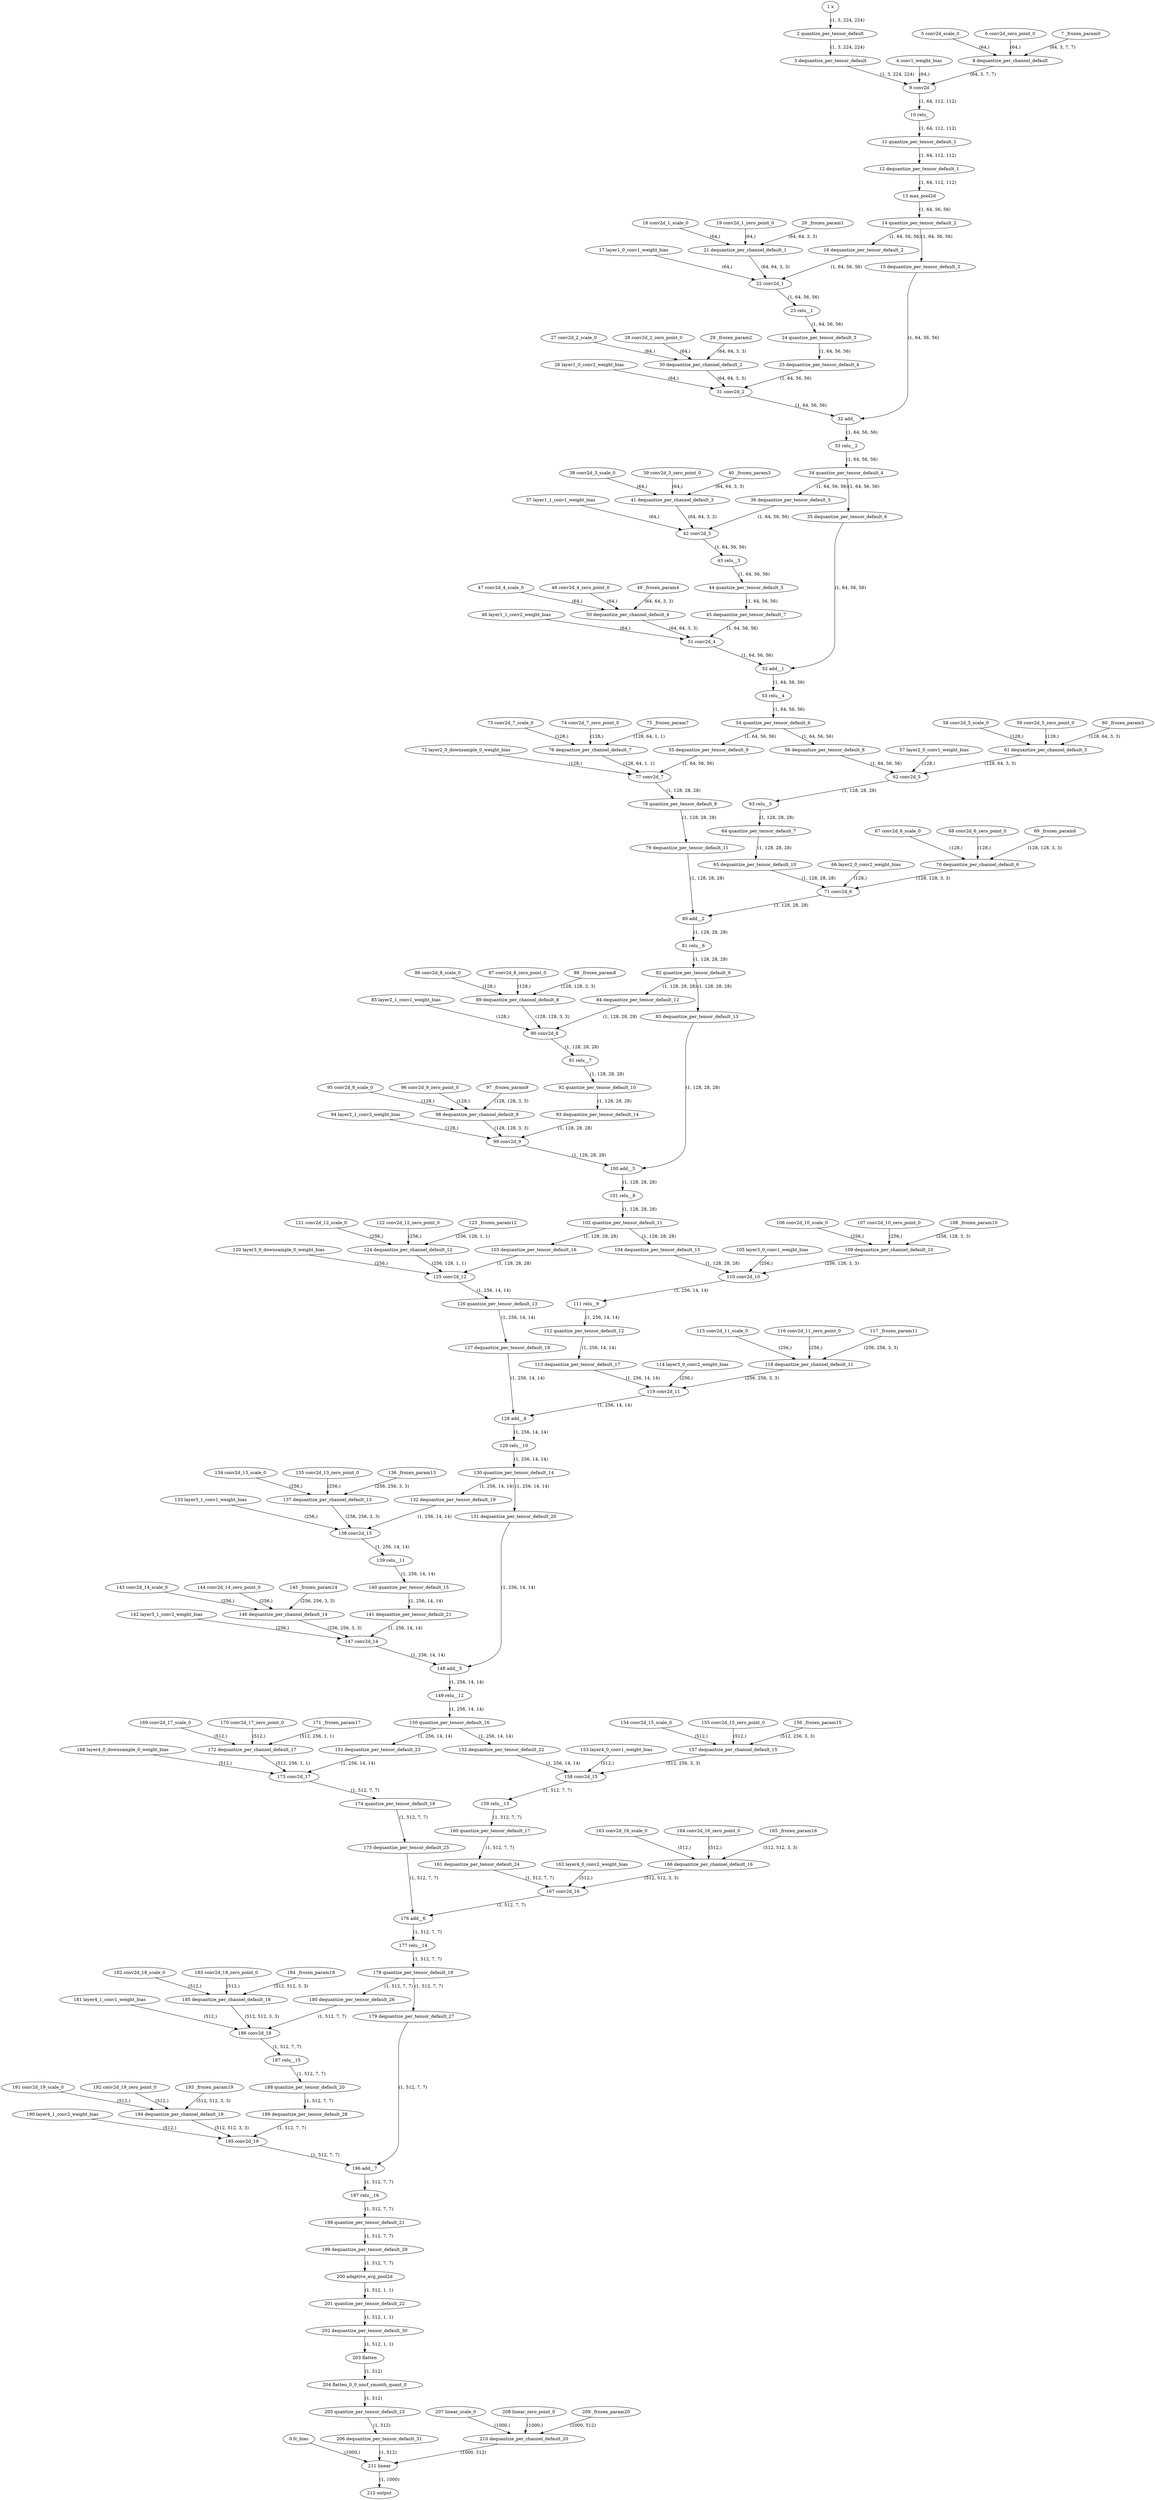 strict digraph  {
"0 fc_bias" [id=0, type=get_attr];
"1 x" [id=1, type=input];
"2 quantize_per_tensor_default" [id=2, type=quantize_per_tensor];
"3 dequantize_per_tensor_default" [id=3, type=dequantize_per_tensor];
"4 conv1_weight_bias" [id=4, type=get_attr];
"5 conv2d_scale_0" [id=5, type=get_attr];
"6 conv2d_zero_point_0" [id=6, type=get_attr];
"7 _frozen_param0" [id=7, type=get_attr];
"8 dequantize_per_channel_default" [id=8, type=dequantize_per_channel];
"9 conv2d" [id=9, type=conv2d];
"10 relu_" [id=10, type=relu_];
"11 quantize_per_tensor_default_1" [id=11, type=quantize_per_tensor];
"12 dequantize_per_tensor_default_1" [id=12, type=dequantize_per_tensor];
"13 max_pool2d" [id=13, type=max_pool2d];
"14 quantize_per_tensor_default_2" [id=14, type=quantize_per_tensor];
"15 dequantize_per_tensor_default_3" [id=15, type=dequantize_per_tensor];
"16 dequantize_per_tensor_default_2" [id=16, type=dequantize_per_tensor];
"17 layer1_0_conv1_weight_bias" [id=17, type=get_attr];
"18 conv2d_1_scale_0" [id=18, type=get_attr];
"19 conv2d_1_zero_point_0" [id=19, type=get_attr];
"20 _frozen_param1" [id=20, type=get_attr];
"21 dequantize_per_channel_default_1" [id=21, type=dequantize_per_channel];
"22 conv2d_1" [id=22, type=conv2d];
"23 relu__1" [id=23, type=relu_];
"24 quantize_per_tensor_default_3" [id=24, type=quantize_per_tensor];
"25 dequantize_per_tensor_default_4" [id=25, type=dequantize_per_tensor];
"26 layer1_0_conv2_weight_bias" [id=26, type=get_attr];
"27 conv2d_2_scale_0" [id=27, type=get_attr];
"28 conv2d_2_zero_point_0" [id=28, type=get_attr];
"29 _frozen_param2" [id=29, type=get_attr];
"30 dequantize_per_channel_default_2" [id=30, type=dequantize_per_channel];
"31 conv2d_2" [id=31, type=conv2d];
"32 add_" [id=32, type=add_];
"33 relu__2" [id=33, type=relu_];
"34 quantize_per_tensor_default_4" [id=34, type=quantize_per_tensor];
"35 dequantize_per_tensor_default_6" [id=35, type=dequantize_per_tensor];
"36 dequantize_per_tensor_default_5" [id=36, type=dequantize_per_tensor];
"37 layer1_1_conv1_weight_bias" [id=37, type=get_attr];
"38 conv2d_3_scale_0" [id=38, type=get_attr];
"39 conv2d_3_zero_point_0" [id=39, type=get_attr];
"40 _frozen_param3" [id=40, type=get_attr];
"41 dequantize_per_channel_default_3" [id=41, type=dequantize_per_channel];
"42 conv2d_3" [id=42, type=conv2d];
"43 relu__3" [id=43, type=relu_];
"44 quantize_per_tensor_default_5" [id=44, type=quantize_per_tensor];
"45 dequantize_per_tensor_default_7" [id=45, type=dequantize_per_tensor];
"46 layer1_1_conv2_weight_bias" [id=46, type=get_attr];
"47 conv2d_4_scale_0" [id=47, type=get_attr];
"48 conv2d_4_zero_point_0" [id=48, type=get_attr];
"49 _frozen_param4" [id=49, type=get_attr];
"50 dequantize_per_channel_default_4" [id=50, type=dequantize_per_channel];
"51 conv2d_4" [id=51, type=conv2d];
"52 add__1" [id=52, type=add_];
"53 relu__4" [id=53, type=relu_];
"54 quantize_per_tensor_default_6" [id=54, type=quantize_per_tensor];
"55 dequantize_per_tensor_default_9" [id=55, type=dequantize_per_tensor];
"56 dequantize_per_tensor_default_8" [id=56, type=dequantize_per_tensor];
"57 layer2_0_conv1_weight_bias" [id=57, type=get_attr];
"58 conv2d_5_scale_0" [id=58, type=get_attr];
"59 conv2d_5_zero_point_0" [id=59, type=get_attr];
"60 _frozen_param5" [id=60, type=get_attr];
"61 dequantize_per_channel_default_5" [id=61, type=dequantize_per_channel];
"62 conv2d_5" [id=62, type=conv2d];
"63 relu__5" [id=63, type=relu_];
"64 quantize_per_tensor_default_7" [id=64, type=quantize_per_tensor];
"65 dequantize_per_tensor_default_10" [id=65, type=dequantize_per_tensor];
"66 layer2_0_conv2_weight_bias" [id=66, type=get_attr];
"67 conv2d_6_scale_0" [id=67, type=get_attr];
"68 conv2d_6_zero_point_0" [id=68, type=get_attr];
"69 _frozen_param6" [id=69, type=get_attr];
"70 dequantize_per_channel_default_6" [id=70, type=dequantize_per_channel];
"71 conv2d_6" [id=71, type=conv2d];
"72 layer2_0_downsample_0_weight_bias" [id=72, type=get_attr];
"73 conv2d_7_scale_0" [id=73, type=get_attr];
"74 conv2d_7_zero_point_0" [id=74, type=get_attr];
"75 _frozen_param7" [id=75, type=get_attr];
"76 dequantize_per_channel_default_7" [id=76, type=dequantize_per_channel];
"77 conv2d_7" [id=77, type=conv2d];
"78 quantize_per_tensor_default_8" [id=78, type=quantize_per_tensor];
"79 dequantize_per_tensor_default_11" [id=79, type=dequantize_per_tensor];
"80 add__2" [id=80, type=add_];
"81 relu__6" [id=81, type=relu_];
"82 quantize_per_tensor_default_9" [id=82, type=quantize_per_tensor];
"83 dequantize_per_tensor_default_13" [id=83, type=dequantize_per_tensor];
"84 dequantize_per_tensor_default_12" [id=84, type=dequantize_per_tensor];
"85 layer2_1_conv1_weight_bias" [id=85, type=get_attr];
"86 conv2d_8_scale_0" [id=86, type=get_attr];
"87 conv2d_8_zero_point_0" [id=87, type=get_attr];
"88 _frozen_param8" [id=88, type=get_attr];
"89 dequantize_per_channel_default_8" [id=89, type=dequantize_per_channel];
"90 conv2d_8" [id=90, type=conv2d];
"91 relu__7" [id=91, type=relu_];
"92 quantize_per_tensor_default_10" [id=92, type=quantize_per_tensor];
"93 dequantize_per_tensor_default_14" [id=93, type=dequantize_per_tensor];
"94 layer2_1_conv2_weight_bias" [id=94, type=get_attr];
"95 conv2d_9_scale_0" [id=95, type=get_attr];
"96 conv2d_9_zero_point_0" [id=96, type=get_attr];
"97 _frozen_param9" [id=97, type=get_attr];
"98 dequantize_per_channel_default_9" [id=98, type=dequantize_per_channel];
"99 conv2d_9" [id=99, type=conv2d];
"100 add__3" [id=100, type=add_];
"101 relu__8" [id=101, type=relu_];
"102 quantize_per_tensor_default_11" [id=102, type=quantize_per_tensor];
"103 dequantize_per_tensor_default_16" [id=103, type=dequantize_per_tensor];
"104 dequantize_per_tensor_default_15" [id=104, type=dequantize_per_tensor];
"105 layer3_0_conv1_weight_bias" [id=105, type=get_attr];
"106 conv2d_10_scale_0" [id=106, type=get_attr];
"107 conv2d_10_zero_point_0" [id=107, type=get_attr];
"108 _frozen_param10" [id=108, type=get_attr];
"109 dequantize_per_channel_default_10" [id=109, type=dequantize_per_channel];
"110 conv2d_10" [id=110, type=conv2d];
"111 relu__9" [id=111, type=relu_];
"112 quantize_per_tensor_default_12" [id=112, type=quantize_per_tensor];
"113 dequantize_per_tensor_default_17" [id=113, type=dequantize_per_tensor];
"114 layer3_0_conv2_weight_bias" [id=114, type=get_attr];
"115 conv2d_11_scale_0" [id=115, type=get_attr];
"116 conv2d_11_zero_point_0" [id=116, type=get_attr];
"117 _frozen_param11" [id=117, type=get_attr];
"118 dequantize_per_channel_default_11" [id=118, type=dequantize_per_channel];
"119 conv2d_11" [id=119, type=conv2d];
"120 layer3_0_downsample_0_weight_bias" [id=120, type=get_attr];
"121 conv2d_12_scale_0" [id=121, type=get_attr];
"122 conv2d_12_zero_point_0" [id=122, type=get_attr];
"123 _frozen_param12" [id=123, type=get_attr];
"124 dequantize_per_channel_default_12" [id=124, type=dequantize_per_channel];
"125 conv2d_12" [id=125, type=conv2d];
"126 quantize_per_tensor_default_13" [id=126, type=quantize_per_tensor];
"127 dequantize_per_tensor_default_18" [id=127, type=dequantize_per_tensor];
"128 add__4" [id=128, type=add_];
"129 relu__10" [id=129, type=relu_];
"130 quantize_per_tensor_default_14" [id=130, type=quantize_per_tensor];
"131 dequantize_per_tensor_default_20" [id=131, type=dequantize_per_tensor];
"132 dequantize_per_tensor_default_19" [id=132, type=dequantize_per_tensor];
"133 layer3_1_conv1_weight_bias" [id=133, type=get_attr];
"134 conv2d_13_scale_0" [id=134, type=get_attr];
"135 conv2d_13_zero_point_0" [id=135, type=get_attr];
"136 _frozen_param13" [id=136, type=get_attr];
"137 dequantize_per_channel_default_13" [id=137, type=dequantize_per_channel];
"138 conv2d_13" [id=138, type=conv2d];
"139 relu__11" [id=139, type=relu_];
"140 quantize_per_tensor_default_15" [id=140, type=quantize_per_tensor];
"141 dequantize_per_tensor_default_21" [id=141, type=dequantize_per_tensor];
"142 layer3_1_conv2_weight_bias" [id=142, type=get_attr];
"143 conv2d_14_scale_0" [id=143, type=get_attr];
"144 conv2d_14_zero_point_0" [id=144, type=get_attr];
"145 _frozen_param14" [id=145, type=get_attr];
"146 dequantize_per_channel_default_14" [id=146, type=dequantize_per_channel];
"147 conv2d_14" [id=147, type=conv2d];
"148 add__5" [id=148, type=add_];
"149 relu__12" [id=149, type=relu_];
"150 quantize_per_tensor_default_16" [id=150, type=quantize_per_tensor];
"151 dequantize_per_tensor_default_23" [id=151, type=dequantize_per_tensor];
"152 dequantize_per_tensor_default_22" [id=152, type=dequantize_per_tensor];
"153 layer4_0_conv1_weight_bias" [id=153, type=get_attr];
"154 conv2d_15_scale_0" [id=154, type=get_attr];
"155 conv2d_15_zero_point_0" [id=155, type=get_attr];
"156 _frozen_param15" [id=156, type=get_attr];
"157 dequantize_per_channel_default_15" [id=157, type=dequantize_per_channel];
"158 conv2d_15" [id=158, type=conv2d];
"159 relu__13" [id=159, type=relu_];
"160 quantize_per_tensor_default_17" [id=160, type=quantize_per_tensor];
"161 dequantize_per_tensor_default_24" [id=161, type=dequantize_per_tensor];
"162 layer4_0_conv2_weight_bias" [id=162, type=get_attr];
"163 conv2d_16_scale_0" [id=163, type=get_attr];
"164 conv2d_16_zero_point_0" [id=164, type=get_attr];
"165 _frozen_param16" [id=165, type=get_attr];
"166 dequantize_per_channel_default_16" [id=166, type=dequantize_per_channel];
"167 conv2d_16" [id=167, type=conv2d];
"168 layer4_0_downsample_0_weight_bias" [id=168, type=get_attr];
"169 conv2d_17_scale_0" [id=169, type=get_attr];
"170 conv2d_17_zero_point_0" [id=170, type=get_attr];
"171 _frozen_param17" [id=171, type=get_attr];
"172 dequantize_per_channel_default_17" [id=172, type=dequantize_per_channel];
"173 conv2d_17" [id=173, type=conv2d];
"174 quantize_per_tensor_default_18" [id=174, type=quantize_per_tensor];
"175 dequantize_per_tensor_default_25" [id=175, type=dequantize_per_tensor];
"176 add__6" [id=176, type=add_];
"177 relu__14" [id=177, type=relu_];
"178 quantize_per_tensor_default_19" [id=178, type=quantize_per_tensor];
"179 dequantize_per_tensor_default_27" [id=179, type=dequantize_per_tensor];
"180 dequantize_per_tensor_default_26" [id=180, type=dequantize_per_tensor];
"181 layer4_1_conv1_weight_bias" [id=181, type=get_attr];
"182 conv2d_18_scale_0" [id=182, type=get_attr];
"183 conv2d_18_zero_point_0" [id=183, type=get_attr];
"184 _frozen_param18" [id=184, type=get_attr];
"185 dequantize_per_channel_default_18" [id=185, type=dequantize_per_channel];
"186 conv2d_18" [id=186, type=conv2d];
"187 relu__15" [id=187, type=relu_];
"188 quantize_per_tensor_default_20" [id=188, type=quantize_per_tensor];
"189 dequantize_per_tensor_default_28" [id=189, type=dequantize_per_tensor];
"190 layer4_1_conv2_weight_bias" [id=190, type=get_attr];
"191 conv2d_19_scale_0" [id=191, type=get_attr];
"192 conv2d_19_zero_point_0" [id=192, type=get_attr];
"193 _frozen_param19" [id=193, type=get_attr];
"194 dequantize_per_channel_default_19" [id=194, type=dequantize_per_channel];
"195 conv2d_19" [id=195, type=conv2d];
"196 add__7" [id=196, type=add_];
"197 relu__16" [id=197, type=relu_];
"198 quantize_per_tensor_default_21" [id=198, type=quantize_per_tensor];
"199 dequantize_per_tensor_default_29" [id=199, type=dequantize_per_tensor];
"200 adaptive_avg_pool2d" [id=200, type=adaptive_avg_pool2d];
"201 quantize_per_tensor_default_22" [id=201, type=quantize_per_tensor];
"202 dequantize_per_tensor_default_30" [id=202, type=dequantize_per_tensor];
"203 flatten" [id=203, type=flatten];
"204 flatten_0_0_nncf_smooth_quant_0" [id=204, type=call_module];
"205 quantize_per_tensor_default_23" [id=205, type=quantize_per_tensor];
"206 dequantize_per_tensor_default_31" [id=206, type=dequantize_per_tensor];
"207 linear_scale_0" [id=207, type=get_attr];
"208 linear_zero_point_0" [id=208, type=get_attr];
"209 _frozen_param20" [id=209, type=get_attr];
"210 dequantize_per_channel_default_20" [id=210, type=dequantize_per_channel];
"211 linear" [id=211, type=linear];
"212 output" [id=212, type=output];
"0 fc_bias" -> "211 linear"  [label="(1000,)", style=solid];
"1 x" -> "2 quantize_per_tensor_default"  [label="(1, 3, 224, 224)", style=solid];
"2 quantize_per_tensor_default" -> "3 dequantize_per_tensor_default"  [label="(1, 3, 224, 224)", style=solid];
"3 dequantize_per_tensor_default" -> "9 conv2d"  [label="(1, 3, 224, 224)", style=solid];
"4 conv1_weight_bias" -> "9 conv2d"  [label="(64,)", style=solid];
"5 conv2d_scale_0" -> "8 dequantize_per_channel_default"  [label="(64,)", style=solid];
"6 conv2d_zero_point_0" -> "8 dequantize_per_channel_default"  [label="(64,)", style=solid];
"7 _frozen_param0" -> "8 dequantize_per_channel_default"  [label="(64, 3, 7, 7)", style=solid];
"8 dequantize_per_channel_default" -> "9 conv2d"  [label="(64, 3, 7, 7)", style=solid];
"9 conv2d" -> "10 relu_"  [label="(1, 64, 112, 112)", style=solid];
"10 relu_" -> "11 quantize_per_tensor_default_1"  [label="(1, 64, 112, 112)", style=solid];
"11 quantize_per_tensor_default_1" -> "12 dequantize_per_tensor_default_1"  [label="(1, 64, 112, 112)", style=solid];
"12 dequantize_per_tensor_default_1" -> "13 max_pool2d"  [label="(1, 64, 112, 112)", style=solid];
"13 max_pool2d" -> "14 quantize_per_tensor_default_2"  [label="(1, 64, 56, 56)", style=solid];
"14 quantize_per_tensor_default_2" -> "15 dequantize_per_tensor_default_3"  [label="(1, 64, 56, 56)", style=solid];
"14 quantize_per_tensor_default_2" -> "16 dequantize_per_tensor_default_2"  [label="(1, 64, 56, 56)", style=solid];
"15 dequantize_per_tensor_default_3" -> "32 add_"  [label="(1, 64, 56, 56)", style=solid];
"16 dequantize_per_tensor_default_2" -> "22 conv2d_1"  [label="(1, 64, 56, 56)", style=solid];
"17 layer1_0_conv1_weight_bias" -> "22 conv2d_1"  [label="(64,)", style=solid];
"18 conv2d_1_scale_0" -> "21 dequantize_per_channel_default_1"  [label="(64,)", style=solid];
"19 conv2d_1_zero_point_0" -> "21 dequantize_per_channel_default_1"  [label="(64,)", style=solid];
"20 _frozen_param1" -> "21 dequantize_per_channel_default_1"  [label="(64, 64, 3, 3)", style=solid];
"21 dequantize_per_channel_default_1" -> "22 conv2d_1"  [label="(64, 64, 3, 3)", style=solid];
"22 conv2d_1" -> "23 relu__1"  [label="(1, 64, 56, 56)", style=solid];
"23 relu__1" -> "24 quantize_per_tensor_default_3"  [label="(1, 64, 56, 56)", style=solid];
"24 quantize_per_tensor_default_3" -> "25 dequantize_per_tensor_default_4"  [label="(1, 64, 56, 56)", style=solid];
"25 dequantize_per_tensor_default_4" -> "31 conv2d_2"  [label="(1, 64, 56, 56)", style=solid];
"26 layer1_0_conv2_weight_bias" -> "31 conv2d_2"  [label="(64,)", style=solid];
"27 conv2d_2_scale_0" -> "30 dequantize_per_channel_default_2"  [label="(64,)", style=solid];
"28 conv2d_2_zero_point_0" -> "30 dequantize_per_channel_default_2"  [label="(64,)", style=solid];
"29 _frozen_param2" -> "30 dequantize_per_channel_default_2"  [label="(64, 64, 3, 3)", style=solid];
"30 dequantize_per_channel_default_2" -> "31 conv2d_2"  [label="(64, 64, 3, 3)", style=solid];
"31 conv2d_2" -> "32 add_"  [label="(1, 64, 56, 56)", style=solid];
"32 add_" -> "33 relu__2"  [label="(1, 64, 56, 56)", style=solid];
"33 relu__2" -> "34 quantize_per_tensor_default_4"  [label="(1, 64, 56, 56)", style=solid];
"34 quantize_per_tensor_default_4" -> "35 dequantize_per_tensor_default_6"  [label="(1, 64, 56, 56)", style=solid];
"34 quantize_per_tensor_default_4" -> "36 dequantize_per_tensor_default_5"  [label="(1, 64, 56, 56)", style=solid];
"35 dequantize_per_tensor_default_6" -> "52 add__1"  [label="(1, 64, 56, 56)", style=solid];
"36 dequantize_per_tensor_default_5" -> "42 conv2d_3"  [label="(1, 64, 56, 56)", style=solid];
"37 layer1_1_conv1_weight_bias" -> "42 conv2d_3"  [label="(64,)", style=solid];
"38 conv2d_3_scale_0" -> "41 dequantize_per_channel_default_3"  [label="(64,)", style=solid];
"39 conv2d_3_zero_point_0" -> "41 dequantize_per_channel_default_3"  [label="(64,)", style=solid];
"40 _frozen_param3" -> "41 dequantize_per_channel_default_3"  [label="(64, 64, 3, 3)", style=solid];
"41 dequantize_per_channel_default_3" -> "42 conv2d_3"  [label="(64, 64, 3, 3)", style=solid];
"42 conv2d_3" -> "43 relu__3"  [label="(1, 64, 56, 56)", style=solid];
"43 relu__3" -> "44 quantize_per_tensor_default_5"  [label="(1, 64, 56, 56)", style=solid];
"44 quantize_per_tensor_default_5" -> "45 dequantize_per_tensor_default_7"  [label="(1, 64, 56, 56)", style=solid];
"45 dequantize_per_tensor_default_7" -> "51 conv2d_4"  [label="(1, 64, 56, 56)", style=solid];
"46 layer1_1_conv2_weight_bias" -> "51 conv2d_4"  [label="(64,)", style=solid];
"47 conv2d_4_scale_0" -> "50 dequantize_per_channel_default_4"  [label="(64,)", style=solid];
"48 conv2d_4_zero_point_0" -> "50 dequantize_per_channel_default_4"  [label="(64,)", style=solid];
"49 _frozen_param4" -> "50 dequantize_per_channel_default_4"  [label="(64, 64, 3, 3)", style=solid];
"50 dequantize_per_channel_default_4" -> "51 conv2d_4"  [label="(64, 64, 3, 3)", style=solid];
"51 conv2d_4" -> "52 add__1"  [label="(1, 64, 56, 56)", style=solid];
"52 add__1" -> "53 relu__4"  [label="(1, 64, 56, 56)", style=solid];
"53 relu__4" -> "54 quantize_per_tensor_default_6"  [label="(1, 64, 56, 56)", style=solid];
"54 quantize_per_tensor_default_6" -> "55 dequantize_per_tensor_default_9"  [label="(1, 64, 56, 56)", style=solid];
"54 quantize_per_tensor_default_6" -> "56 dequantize_per_tensor_default_8"  [label="(1, 64, 56, 56)", style=solid];
"55 dequantize_per_tensor_default_9" -> "77 conv2d_7"  [label="(1, 64, 56, 56)", style=solid];
"56 dequantize_per_tensor_default_8" -> "62 conv2d_5"  [label="(1, 64, 56, 56)", style=solid];
"57 layer2_0_conv1_weight_bias" -> "62 conv2d_5"  [label="(128,)", style=solid];
"58 conv2d_5_scale_0" -> "61 dequantize_per_channel_default_5"  [label="(128,)", style=solid];
"59 conv2d_5_zero_point_0" -> "61 dequantize_per_channel_default_5"  [label="(128,)", style=solid];
"60 _frozen_param5" -> "61 dequantize_per_channel_default_5"  [label="(128, 64, 3, 3)", style=solid];
"61 dequantize_per_channel_default_5" -> "62 conv2d_5"  [label="(128, 64, 3, 3)", style=solid];
"62 conv2d_5" -> "63 relu__5"  [label="(1, 128, 28, 28)", style=solid];
"63 relu__5" -> "64 quantize_per_tensor_default_7"  [label="(1, 128, 28, 28)", style=solid];
"64 quantize_per_tensor_default_7" -> "65 dequantize_per_tensor_default_10"  [label="(1, 128, 28, 28)", style=solid];
"65 dequantize_per_tensor_default_10" -> "71 conv2d_6"  [label="(1, 128, 28, 28)", style=solid];
"66 layer2_0_conv2_weight_bias" -> "71 conv2d_6"  [label="(128,)", style=solid];
"67 conv2d_6_scale_0" -> "70 dequantize_per_channel_default_6"  [label="(128,)", style=solid];
"68 conv2d_6_zero_point_0" -> "70 dequantize_per_channel_default_6"  [label="(128,)", style=solid];
"69 _frozen_param6" -> "70 dequantize_per_channel_default_6"  [label="(128, 128, 3, 3)", style=solid];
"70 dequantize_per_channel_default_6" -> "71 conv2d_6"  [label="(128, 128, 3, 3)", style=solid];
"71 conv2d_6" -> "80 add__2"  [label="(1, 128, 28, 28)", style=solid];
"72 layer2_0_downsample_0_weight_bias" -> "77 conv2d_7"  [label="(128,)", style=solid];
"73 conv2d_7_scale_0" -> "76 dequantize_per_channel_default_7"  [label="(128,)", style=solid];
"74 conv2d_7_zero_point_0" -> "76 dequantize_per_channel_default_7"  [label="(128,)", style=solid];
"75 _frozen_param7" -> "76 dequantize_per_channel_default_7"  [label="(128, 64, 1, 1)", style=solid];
"76 dequantize_per_channel_default_7" -> "77 conv2d_7"  [label="(128, 64, 1, 1)", style=solid];
"77 conv2d_7" -> "78 quantize_per_tensor_default_8"  [label="(1, 128, 28, 28)", style=solid];
"78 quantize_per_tensor_default_8" -> "79 dequantize_per_tensor_default_11"  [label="(1, 128, 28, 28)", style=solid];
"79 dequantize_per_tensor_default_11" -> "80 add__2"  [label="(1, 128, 28, 28)", style=solid];
"80 add__2" -> "81 relu__6"  [label="(1, 128, 28, 28)", style=solid];
"81 relu__6" -> "82 quantize_per_tensor_default_9"  [label="(1, 128, 28, 28)", style=solid];
"82 quantize_per_tensor_default_9" -> "83 dequantize_per_tensor_default_13"  [label="(1, 128, 28, 28)", style=solid];
"82 quantize_per_tensor_default_9" -> "84 dequantize_per_tensor_default_12"  [label="(1, 128, 28, 28)", style=solid];
"83 dequantize_per_tensor_default_13" -> "100 add__3"  [label="(1, 128, 28, 28)", style=solid];
"84 dequantize_per_tensor_default_12" -> "90 conv2d_8"  [label="(1, 128, 28, 28)", style=solid];
"85 layer2_1_conv1_weight_bias" -> "90 conv2d_8"  [label="(128,)", style=solid];
"86 conv2d_8_scale_0" -> "89 dequantize_per_channel_default_8"  [label="(128,)", style=solid];
"87 conv2d_8_zero_point_0" -> "89 dequantize_per_channel_default_8"  [label="(128,)", style=solid];
"88 _frozen_param8" -> "89 dequantize_per_channel_default_8"  [label="(128, 128, 3, 3)", style=solid];
"89 dequantize_per_channel_default_8" -> "90 conv2d_8"  [label="(128, 128, 3, 3)", style=solid];
"90 conv2d_8" -> "91 relu__7"  [label="(1, 128, 28, 28)", style=solid];
"91 relu__7" -> "92 quantize_per_tensor_default_10"  [label="(1, 128, 28, 28)", style=solid];
"92 quantize_per_tensor_default_10" -> "93 dequantize_per_tensor_default_14"  [label="(1, 128, 28, 28)", style=solid];
"93 dequantize_per_tensor_default_14" -> "99 conv2d_9"  [label="(1, 128, 28, 28)", style=solid];
"94 layer2_1_conv2_weight_bias" -> "99 conv2d_9"  [label="(128,)", style=solid];
"95 conv2d_9_scale_0" -> "98 dequantize_per_channel_default_9"  [label="(128,)", style=solid];
"96 conv2d_9_zero_point_0" -> "98 dequantize_per_channel_default_9"  [label="(128,)", style=solid];
"97 _frozen_param9" -> "98 dequantize_per_channel_default_9"  [label="(128, 128, 3, 3)", style=solid];
"98 dequantize_per_channel_default_9" -> "99 conv2d_9"  [label="(128, 128, 3, 3)", style=solid];
"99 conv2d_9" -> "100 add__3"  [label="(1, 128, 28, 28)", style=solid];
"100 add__3" -> "101 relu__8"  [label="(1, 128, 28, 28)", style=solid];
"101 relu__8" -> "102 quantize_per_tensor_default_11"  [label="(1, 128, 28, 28)", style=solid];
"102 quantize_per_tensor_default_11" -> "103 dequantize_per_tensor_default_16"  [label="(1, 128, 28, 28)", style=solid];
"102 quantize_per_tensor_default_11" -> "104 dequantize_per_tensor_default_15"  [label="(1, 128, 28, 28)", style=solid];
"103 dequantize_per_tensor_default_16" -> "125 conv2d_12"  [label="(1, 128, 28, 28)", style=solid];
"104 dequantize_per_tensor_default_15" -> "110 conv2d_10"  [label="(1, 128, 28, 28)", style=solid];
"105 layer3_0_conv1_weight_bias" -> "110 conv2d_10"  [label="(256,)", style=solid];
"106 conv2d_10_scale_0" -> "109 dequantize_per_channel_default_10"  [label="(256,)", style=solid];
"107 conv2d_10_zero_point_0" -> "109 dequantize_per_channel_default_10"  [label="(256,)", style=solid];
"108 _frozen_param10" -> "109 dequantize_per_channel_default_10"  [label="(256, 128, 3, 3)", style=solid];
"109 dequantize_per_channel_default_10" -> "110 conv2d_10"  [label="(256, 128, 3, 3)", style=solid];
"110 conv2d_10" -> "111 relu__9"  [label="(1, 256, 14, 14)", style=solid];
"111 relu__9" -> "112 quantize_per_tensor_default_12"  [label="(1, 256, 14, 14)", style=solid];
"112 quantize_per_tensor_default_12" -> "113 dequantize_per_tensor_default_17"  [label="(1, 256, 14, 14)", style=solid];
"113 dequantize_per_tensor_default_17" -> "119 conv2d_11"  [label="(1, 256, 14, 14)", style=solid];
"114 layer3_0_conv2_weight_bias" -> "119 conv2d_11"  [label="(256,)", style=solid];
"115 conv2d_11_scale_0" -> "118 dequantize_per_channel_default_11"  [label="(256,)", style=solid];
"116 conv2d_11_zero_point_0" -> "118 dequantize_per_channel_default_11"  [label="(256,)", style=solid];
"117 _frozen_param11" -> "118 dequantize_per_channel_default_11"  [label="(256, 256, 3, 3)", style=solid];
"118 dequantize_per_channel_default_11" -> "119 conv2d_11"  [label="(256, 256, 3, 3)", style=solid];
"119 conv2d_11" -> "128 add__4"  [label="(1, 256, 14, 14)", style=solid];
"120 layer3_0_downsample_0_weight_bias" -> "125 conv2d_12"  [label="(256,)", style=solid];
"121 conv2d_12_scale_0" -> "124 dequantize_per_channel_default_12"  [label="(256,)", style=solid];
"122 conv2d_12_zero_point_0" -> "124 dequantize_per_channel_default_12"  [label="(256,)", style=solid];
"123 _frozen_param12" -> "124 dequantize_per_channel_default_12"  [label="(256, 128, 1, 1)", style=solid];
"124 dequantize_per_channel_default_12" -> "125 conv2d_12"  [label="(256, 128, 1, 1)", style=solid];
"125 conv2d_12" -> "126 quantize_per_tensor_default_13"  [label="(1, 256, 14, 14)", style=solid];
"126 quantize_per_tensor_default_13" -> "127 dequantize_per_tensor_default_18"  [label="(1, 256, 14, 14)", style=solid];
"127 dequantize_per_tensor_default_18" -> "128 add__4"  [label="(1, 256, 14, 14)", style=solid];
"128 add__4" -> "129 relu__10"  [label="(1, 256, 14, 14)", style=solid];
"129 relu__10" -> "130 quantize_per_tensor_default_14"  [label="(1, 256, 14, 14)", style=solid];
"130 quantize_per_tensor_default_14" -> "131 dequantize_per_tensor_default_20"  [label="(1, 256, 14, 14)", style=solid];
"130 quantize_per_tensor_default_14" -> "132 dequantize_per_tensor_default_19"  [label="(1, 256, 14, 14)", style=solid];
"131 dequantize_per_tensor_default_20" -> "148 add__5"  [label="(1, 256, 14, 14)", style=solid];
"132 dequantize_per_tensor_default_19" -> "138 conv2d_13"  [label="(1, 256, 14, 14)", style=solid];
"133 layer3_1_conv1_weight_bias" -> "138 conv2d_13"  [label="(256,)", style=solid];
"134 conv2d_13_scale_0" -> "137 dequantize_per_channel_default_13"  [label="(256,)", style=solid];
"135 conv2d_13_zero_point_0" -> "137 dequantize_per_channel_default_13"  [label="(256,)", style=solid];
"136 _frozen_param13" -> "137 dequantize_per_channel_default_13"  [label="(256, 256, 3, 3)", style=solid];
"137 dequantize_per_channel_default_13" -> "138 conv2d_13"  [label="(256, 256, 3, 3)", style=solid];
"138 conv2d_13" -> "139 relu__11"  [label="(1, 256, 14, 14)", style=solid];
"139 relu__11" -> "140 quantize_per_tensor_default_15"  [label="(1, 256, 14, 14)", style=solid];
"140 quantize_per_tensor_default_15" -> "141 dequantize_per_tensor_default_21"  [label="(1, 256, 14, 14)", style=solid];
"141 dequantize_per_tensor_default_21" -> "147 conv2d_14"  [label="(1, 256, 14, 14)", style=solid];
"142 layer3_1_conv2_weight_bias" -> "147 conv2d_14"  [label="(256,)", style=solid];
"143 conv2d_14_scale_0" -> "146 dequantize_per_channel_default_14"  [label="(256,)", style=solid];
"144 conv2d_14_zero_point_0" -> "146 dequantize_per_channel_default_14"  [label="(256,)", style=solid];
"145 _frozen_param14" -> "146 dequantize_per_channel_default_14"  [label="(256, 256, 3, 3)", style=solid];
"146 dequantize_per_channel_default_14" -> "147 conv2d_14"  [label="(256, 256, 3, 3)", style=solid];
"147 conv2d_14" -> "148 add__5"  [label="(1, 256, 14, 14)", style=solid];
"148 add__5" -> "149 relu__12"  [label="(1, 256, 14, 14)", style=solid];
"149 relu__12" -> "150 quantize_per_tensor_default_16"  [label="(1, 256, 14, 14)", style=solid];
"150 quantize_per_tensor_default_16" -> "151 dequantize_per_tensor_default_23"  [label="(1, 256, 14, 14)", style=solid];
"150 quantize_per_tensor_default_16" -> "152 dequantize_per_tensor_default_22"  [label="(1, 256, 14, 14)", style=solid];
"151 dequantize_per_tensor_default_23" -> "173 conv2d_17"  [label="(1, 256, 14, 14)", style=solid];
"152 dequantize_per_tensor_default_22" -> "158 conv2d_15"  [label="(1, 256, 14, 14)", style=solid];
"153 layer4_0_conv1_weight_bias" -> "158 conv2d_15"  [label="(512,)", style=solid];
"154 conv2d_15_scale_0" -> "157 dequantize_per_channel_default_15"  [label="(512,)", style=solid];
"155 conv2d_15_zero_point_0" -> "157 dequantize_per_channel_default_15"  [label="(512,)", style=solid];
"156 _frozen_param15" -> "157 dequantize_per_channel_default_15"  [label="(512, 256, 3, 3)", style=solid];
"157 dequantize_per_channel_default_15" -> "158 conv2d_15"  [label="(512, 256, 3, 3)", style=solid];
"158 conv2d_15" -> "159 relu__13"  [label="(1, 512, 7, 7)", style=solid];
"159 relu__13" -> "160 quantize_per_tensor_default_17"  [label="(1, 512, 7, 7)", style=solid];
"160 quantize_per_tensor_default_17" -> "161 dequantize_per_tensor_default_24"  [label="(1, 512, 7, 7)", style=solid];
"161 dequantize_per_tensor_default_24" -> "167 conv2d_16"  [label="(1, 512, 7, 7)", style=solid];
"162 layer4_0_conv2_weight_bias" -> "167 conv2d_16"  [label="(512,)", style=solid];
"163 conv2d_16_scale_0" -> "166 dequantize_per_channel_default_16"  [label="(512,)", style=solid];
"164 conv2d_16_zero_point_0" -> "166 dequantize_per_channel_default_16"  [label="(512,)", style=solid];
"165 _frozen_param16" -> "166 dequantize_per_channel_default_16"  [label="(512, 512, 3, 3)", style=solid];
"166 dequantize_per_channel_default_16" -> "167 conv2d_16"  [label="(512, 512, 3, 3)", style=solid];
"167 conv2d_16" -> "176 add__6"  [label="(1, 512, 7, 7)", style=solid];
"168 layer4_0_downsample_0_weight_bias" -> "173 conv2d_17"  [label="(512,)", style=solid];
"169 conv2d_17_scale_0" -> "172 dequantize_per_channel_default_17"  [label="(512,)", style=solid];
"170 conv2d_17_zero_point_0" -> "172 dequantize_per_channel_default_17"  [label="(512,)", style=solid];
"171 _frozen_param17" -> "172 dequantize_per_channel_default_17"  [label="(512, 256, 1, 1)", style=solid];
"172 dequantize_per_channel_default_17" -> "173 conv2d_17"  [label="(512, 256, 1, 1)", style=solid];
"173 conv2d_17" -> "174 quantize_per_tensor_default_18"  [label="(1, 512, 7, 7)", style=solid];
"174 quantize_per_tensor_default_18" -> "175 dequantize_per_tensor_default_25"  [label="(1, 512, 7, 7)", style=solid];
"175 dequantize_per_tensor_default_25" -> "176 add__6"  [label="(1, 512, 7, 7)", style=solid];
"176 add__6" -> "177 relu__14"  [label="(1, 512, 7, 7)", style=solid];
"177 relu__14" -> "178 quantize_per_tensor_default_19"  [label="(1, 512, 7, 7)", style=solid];
"178 quantize_per_tensor_default_19" -> "179 dequantize_per_tensor_default_27"  [label="(1, 512, 7, 7)", style=solid];
"178 quantize_per_tensor_default_19" -> "180 dequantize_per_tensor_default_26"  [label="(1, 512, 7, 7)", style=solid];
"179 dequantize_per_tensor_default_27" -> "196 add__7"  [label="(1, 512, 7, 7)", style=solid];
"180 dequantize_per_tensor_default_26" -> "186 conv2d_18"  [label="(1, 512, 7, 7)", style=solid];
"181 layer4_1_conv1_weight_bias" -> "186 conv2d_18"  [label="(512,)", style=solid];
"182 conv2d_18_scale_0" -> "185 dequantize_per_channel_default_18"  [label="(512,)", style=solid];
"183 conv2d_18_zero_point_0" -> "185 dequantize_per_channel_default_18"  [label="(512,)", style=solid];
"184 _frozen_param18" -> "185 dequantize_per_channel_default_18"  [label="(512, 512, 3, 3)", style=solid];
"185 dequantize_per_channel_default_18" -> "186 conv2d_18"  [label="(512, 512, 3, 3)", style=solid];
"186 conv2d_18" -> "187 relu__15"  [label="(1, 512, 7, 7)", style=solid];
"187 relu__15" -> "188 quantize_per_tensor_default_20"  [label="(1, 512, 7, 7)", style=solid];
"188 quantize_per_tensor_default_20" -> "189 dequantize_per_tensor_default_28"  [label="(1, 512, 7, 7)", style=solid];
"189 dequantize_per_tensor_default_28" -> "195 conv2d_19"  [label="(1, 512, 7, 7)", style=solid];
"190 layer4_1_conv2_weight_bias" -> "195 conv2d_19"  [label="(512,)", style=solid];
"191 conv2d_19_scale_0" -> "194 dequantize_per_channel_default_19"  [label="(512,)", style=solid];
"192 conv2d_19_zero_point_0" -> "194 dequantize_per_channel_default_19"  [label="(512,)", style=solid];
"193 _frozen_param19" -> "194 dequantize_per_channel_default_19"  [label="(512, 512, 3, 3)", style=solid];
"194 dequantize_per_channel_default_19" -> "195 conv2d_19"  [label="(512, 512, 3, 3)", style=solid];
"195 conv2d_19" -> "196 add__7"  [label="(1, 512, 7, 7)", style=solid];
"196 add__7" -> "197 relu__16"  [label="(1, 512, 7, 7)", style=solid];
"197 relu__16" -> "198 quantize_per_tensor_default_21"  [label="(1, 512, 7, 7)", style=solid];
"198 quantize_per_tensor_default_21" -> "199 dequantize_per_tensor_default_29"  [label="(1, 512, 7, 7)", style=solid];
"199 dequantize_per_tensor_default_29" -> "200 adaptive_avg_pool2d"  [label="(1, 512, 7, 7)", style=solid];
"200 adaptive_avg_pool2d" -> "201 quantize_per_tensor_default_22"  [label="(1, 512, 1, 1)", style=solid];
"201 quantize_per_tensor_default_22" -> "202 dequantize_per_tensor_default_30"  [label="(1, 512, 1, 1)", style=solid];
"202 dequantize_per_tensor_default_30" -> "203 flatten"  [label="(1, 512, 1, 1)", style=solid];
"203 flatten" -> "204 flatten_0_0_nncf_smooth_quant_0"  [label="(1, 512)", style=solid];
"204 flatten_0_0_nncf_smooth_quant_0" -> "205 quantize_per_tensor_default_23"  [label="(1, 512)", style=solid];
"205 quantize_per_tensor_default_23" -> "206 dequantize_per_tensor_default_31"  [label="(1, 512)", style=solid];
"206 dequantize_per_tensor_default_31" -> "211 linear"  [label="(1, 512)", style=solid];
"207 linear_scale_0" -> "210 dequantize_per_channel_default_20"  [label="(1000,)", style=solid];
"208 linear_zero_point_0" -> "210 dequantize_per_channel_default_20"  [label="(1000,)", style=solid];
"209 _frozen_param20" -> "210 dequantize_per_channel_default_20"  [label="(1000, 512)", style=solid];
"210 dequantize_per_channel_default_20" -> "211 linear"  [label="(1000, 512)", style=solid];
"211 linear" -> "212 output"  [label="(1, 1000)", style=solid];
}
